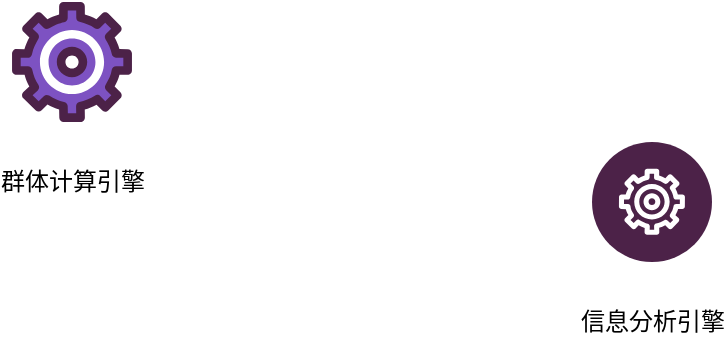 <mxfile version="22.1.11" type="github">
  <diagram name="第 1 页" id="o2SpGZ-mMkRb3rzMGW9M">
    <mxGraphModel dx="1002" dy="543" grid="1" gridSize="10" guides="1" tooltips="1" connect="1" arrows="1" fold="1" page="1" pageScale="1" pageWidth="827" pageHeight="1169" math="0" shadow="0">
      <root>
        <mxCell id="0" />
        <mxCell id="1" parent="0" />
        <mxCell id="5dZKoZ7YltqsxS3y5y46-1" value="群体计算引擎" style="verticalLabelPosition=bottom;aspect=fixed;html=1;shape=mxgraph.salesforce.manufacturing;" vertex="1" parent="1">
          <mxGeometry x="270" y="60" width="60" height="60" as="geometry" />
        </mxCell>
        <mxCell id="5dZKoZ7YltqsxS3y5y46-2" value="信息分析引擎" style="verticalLabelPosition=bottom;aspect=fixed;html=1;shape=mxgraph.salesforce.manufacturing2;" vertex="1" parent="1">
          <mxGeometry x="560" y="130" width="60" height="60" as="geometry" />
        </mxCell>
      </root>
    </mxGraphModel>
  </diagram>
</mxfile>
